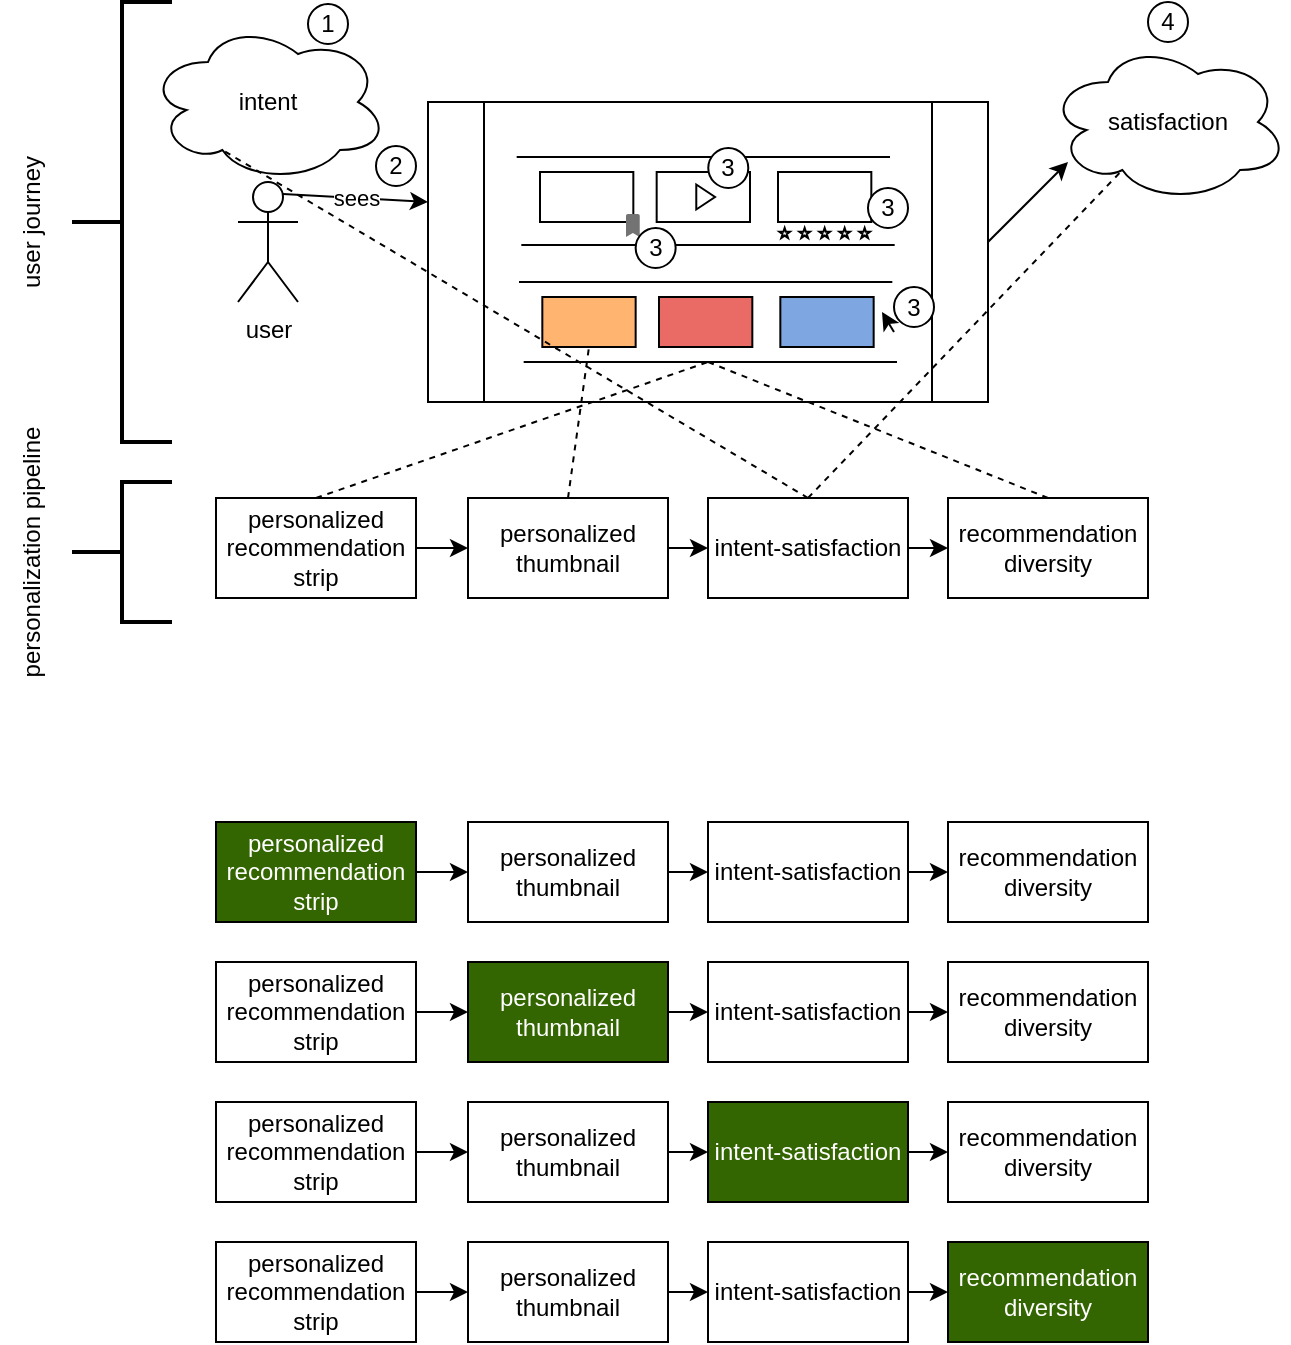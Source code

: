 <mxfile version="21.7.5" type="device">
  <diagram name="Page-1" id="Az8x2k57voQ6nQuQkXxz">
    <mxGraphModel dx="1414" dy="832" grid="1" gridSize="10" guides="1" tooltips="1" connect="1" arrows="1" fold="1" page="1" pageScale="1" pageWidth="850" pageHeight="1100" math="0" shadow="0">
      <root>
        <mxCell id="0" />
        <mxCell id="1" parent="0" />
        <mxCell id="Y36BE1ZCJrBh50Uf27bB-40" style="edgeStyle=orthogonalEdgeStyle;rounded=0;orthogonalLoop=1;jettySize=auto;html=1;exitX=1;exitY=0.5;exitDx=0;exitDy=0;entryX=0;entryY=0.5;entryDx=0;entryDy=0;" parent="1" source="lcejkJ3VUB7gTLv_sKPh-1" target="lcejkJ3VUB7gTLv_sKPh-2" edge="1">
          <mxGeometry relative="1" as="geometry" />
        </mxCell>
        <mxCell id="lcejkJ3VUB7gTLv_sKPh-1" value="personalized recommendation strip" style="rounded=0;whiteSpace=wrap;html=1;" parent="1" vertex="1">
          <mxGeometry x="154" y="288" width="100" height="50" as="geometry" />
        </mxCell>
        <mxCell id="Y36BE1ZCJrBh50Uf27bB-41" style="edgeStyle=orthogonalEdgeStyle;rounded=0;orthogonalLoop=1;jettySize=auto;html=1;exitX=1;exitY=0.5;exitDx=0;exitDy=0;entryX=0;entryY=0.5;entryDx=0;entryDy=0;" parent="1" source="lcejkJ3VUB7gTLv_sKPh-2" target="lcejkJ3VUB7gTLv_sKPh-3" edge="1">
          <mxGeometry relative="1" as="geometry" />
        </mxCell>
        <mxCell id="lcejkJ3VUB7gTLv_sKPh-2" value="personalized thumbnail" style="rounded=0;whiteSpace=wrap;html=1;" parent="1" vertex="1">
          <mxGeometry x="280" y="288" width="100" height="50" as="geometry" />
        </mxCell>
        <mxCell id="Y36BE1ZCJrBh50Uf27bB-42" style="edgeStyle=orthogonalEdgeStyle;rounded=0;orthogonalLoop=1;jettySize=auto;html=1;exitX=1;exitY=0.5;exitDx=0;exitDy=0;entryX=0;entryY=0.5;entryDx=0;entryDy=0;" parent="1" source="lcejkJ3VUB7gTLv_sKPh-3" target="lcejkJ3VUB7gTLv_sKPh-4" edge="1">
          <mxGeometry relative="1" as="geometry" />
        </mxCell>
        <mxCell id="lcejkJ3VUB7gTLv_sKPh-3" value="intent-satisfaction" style="rounded=0;whiteSpace=wrap;html=1;" parent="1" vertex="1">
          <mxGeometry x="400" y="288" width="100" height="50" as="geometry" />
        </mxCell>
        <mxCell id="lcejkJ3VUB7gTLv_sKPh-4" value="recommendation diversity" style="rounded=0;whiteSpace=wrap;html=1;" parent="1" vertex="1">
          <mxGeometry x="520" y="288" width="100" height="50" as="geometry" />
        </mxCell>
        <mxCell id="lcejkJ3VUB7gTLv_sKPh-6" value="intent" style="ellipse;shape=cloud;whiteSpace=wrap;html=1;" parent="1" vertex="1">
          <mxGeometry x="120" y="50" width="120" height="80" as="geometry" />
        </mxCell>
        <mxCell id="lcejkJ3VUB7gTLv_sKPh-7" value="user" style="shape=umlActor;verticalLabelPosition=bottom;verticalAlign=top;html=1;outlineConnect=0;" parent="1" vertex="1">
          <mxGeometry x="165" y="130" width="30" height="60" as="geometry" />
        </mxCell>
        <mxCell id="Y36BE1ZCJrBh50Uf27bB-1" value="" style="group" parent="1" vertex="1" connectable="0">
          <mxGeometry x="260" y="90" width="280" height="150" as="geometry" />
        </mxCell>
        <mxCell id="lcejkJ3VUB7gTLv_sKPh-9" value="" style="shape=process;whiteSpace=wrap;html=1;backgroundOutline=1;" parent="Y36BE1ZCJrBh50Uf27bB-1" vertex="1">
          <mxGeometry width="280" height="150" as="geometry" />
        </mxCell>
        <mxCell id="lcejkJ3VUB7gTLv_sKPh-11" value="" style="endArrow=none;html=1;rounded=0;" parent="Y36BE1ZCJrBh50Uf27bB-1" edge="1">
          <mxGeometry width="50" height="50" relative="1" as="geometry">
            <mxPoint x="44.333" y="27.5" as="sourcePoint" />
            <mxPoint x="231.0" y="27.5" as="targetPoint" />
          </mxGeometry>
        </mxCell>
        <mxCell id="lcejkJ3VUB7gTLv_sKPh-12" value="" style="endArrow=none;html=1;rounded=0;" parent="Y36BE1ZCJrBh50Uf27bB-1" edge="1">
          <mxGeometry width="50" height="50" relative="1" as="geometry">
            <mxPoint x="46.667" y="71.5" as="sourcePoint" />
            <mxPoint x="233.333" y="71.5" as="targetPoint" />
          </mxGeometry>
        </mxCell>
        <mxCell id="lcejkJ3VUB7gTLv_sKPh-14" value="" style="rounded=0;whiteSpace=wrap;html=1;" parent="Y36BE1ZCJrBh50Uf27bB-1" vertex="1">
          <mxGeometry x="56" y="35" width="46.667" height="25" as="geometry" />
        </mxCell>
        <mxCell id="lcejkJ3VUB7gTLv_sKPh-15" value="" style="rounded=0;whiteSpace=wrap;html=1;" parent="Y36BE1ZCJrBh50Uf27bB-1" vertex="1">
          <mxGeometry x="114.333" y="35" width="46.667" height="25" as="geometry" />
        </mxCell>
        <mxCell id="lcejkJ3VUB7gTLv_sKPh-16" value="" style="rounded=0;whiteSpace=wrap;html=1;" parent="Y36BE1ZCJrBh50Uf27bB-1" vertex="1">
          <mxGeometry x="175" y="35" width="46.667" height="25" as="geometry" />
        </mxCell>
        <mxCell id="lcejkJ3VUB7gTLv_sKPh-17" value="" style="endArrow=none;html=1;rounded=0;" parent="Y36BE1ZCJrBh50Uf27bB-1" edge="1">
          <mxGeometry width="50" height="50" relative="1" as="geometry">
            <mxPoint x="45.5" y="90" as="sourcePoint" />
            <mxPoint x="232.167" y="90" as="targetPoint" />
          </mxGeometry>
        </mxCell>
        <mxCell id="lcejkJ3VUB7gTLv_sKPh-18" value="" style="endArrow=none;html=1;rounded=0;" parent="Y36BE1ZCJrBh50Uf27bB-1" edge="1">
          <mxGeometry width="50" height="50" relative="1" as="geometry">
            <mxPoint x="47.833" y="130" as="sourcePoint" />
            <mxPoint x="234.5" y="130" as="targetPoint" />
          </mxGeometry>
        </mxCell>
        <mxCell id="lcejkJ3VUB7gTLv_sKPh-19" value="" style="rounded=0;whiteSpace=wrap;html=1;fillColor=#FFB570;" parent="Y36BE1ZCJrBh50Uf27bB-1" vertex="1">
          <mxGeometry x="57.167" y="97.5" width="46.667" height="25" as="geometry" />
        </mxCell>
        <mxCell id="lcejkJ3VUB7gTLv_sKPh-20" value="" style="rounded=0;whiteSpace=wrap;html=1;fillColor=#EA6B66;" parent="Y36BE1ZCJrBh50Uf27bB-1" vertex="1">
          <mxGeometry x="115.5" y="97.5" width="46.667" height="25" as="geometry" />
        </mxCell>
        <mxCell id="lcejkJ3VUB7gTLv_sKPh-21" value="" style="rounded=0;whiteSpace=wrap;html=1;fillColor=#7EA6E0;" parent="Y36BE1ZCJrBh50Uf27bB-1" vertex="1">
          <mxGeometry x="176.167" y="97.5" width="46.667" height="25" as="geometry" />
        </mxCell>
        <mxCell id="Y36BE1ZCJrBh50Uf27bB-6" value="" style="triangle;whiteSpace=wrap;html=1;" parent="Y36BE1ZCJrBh50Uf27bB-1" vertex="1">
          <mxGeometry x="134.14" y="41.25" width="9.38" height="12.5" as="geometry" />
        </mxCell>
        <mxCell id="Y36BE1ZCJrBh50Uf27bB-18" value="3" style="ellipse;whiteSpace=wrap;html=1;aspect=fixed;" parent="Y36BE1ZCJrBh50Uf27bB-1" vertex="1">
          <mxGeometry x="140.14" y="23" width="20" height="20" as="geometry" />
        </mxCell>
        <mxCell id="Y36BE1ZCJrBh50Uf27bB-24" value="" style="group" parent="Y36BE1ZCJrBh50Uf27bB-1" vertex="1" connectable="0">
          <mxGeometry x="175.7" y="63" width="45.26" height="5" as="geometry" />
        </mxCell>
        <mxCell id="Y36BE1ZCJrBh50Uf27bB-2" value="" style="verticalLabelPosition=bottom;verticalAlign=top;html=1;shape=mxgraph.basic.star" parent="Y36BE1ZCJrBh50Uf27bB-24" vertex="1">
          <mxGeometry width="5.26" height="5" as="geometry" />
        </mxCell>
        <mxCell id="Y36BE1ZCJrBh50Uf27bB-20" value="" style="verticalLabelPosition=bottom;verticalAlign=top;html=1;shape=mxgraph.basic.star" parent="Y36BE1ZCJrBh50Uf27bB-24" vertex="1">
          <mxGeometry x="10" width="5.26" height="5" as="geometry" />
        </mxCell>
        <mxCell id="Y36BE1ZCJrBh50Uf27bB-21" value="" style="verticalLabelPosition=bottom;verticalAlign=top;html=1;shape=mxgraph.basic.star" parent="Y36BE1ZCJrBh50Uf27bB-24" vertex="1">
          <mxGeometry x="20" width="5.26" height="5" as="geometry" />
        </mxCell>
        <mxCell id="Y36BE1ZCJrBh50Uf27bB-22" value="" style="verticalLabelPosition=bottom;verticalAlign=top;html=1;shape=mxgraph.basic.star" parent="Y36BE1ZCJrBh50Uf27bB-24" vertex="1">
          <mxGeometry x="30" width="5.26" height="5" as="geometry" />
        </mxCell>
        <mxCell id="Y36BE1ZCJrBh50Uf27bB-23" value="" style="verticalLabelPosition=bottom;verticalAlign=top;html=1;shape=mxgraph.basic.star" parent="Y36BE1ZCJrBh50Uf27bB-24" vertex="1">
          <mxGeometry x="40" width="5.26" height="5" as="geometry" />
        </mxCell>
        <mxCell id="Y36BE1ZCJrBh50Uf27bB-27" value="3" style="ellipse;whiteSpace=wrap;html=1;aspect=fixed;" parent="Y36BE1ZCJrBh50Uf27bB-1" vertex="1">
          <mxGeometry x="220" y="43" width="20" height="20" as="geometry" />
        </mxCell>
        <mxCell id="Y36BE1ZCJrBh50Uf27bB-43" value="3" style="ellipse;whiteSpace=wrap;html=1;aspect=fixed;" parent="Y36BE1ZCJrBh50Uf27bB-1" vertex="1">
          <mxGeometry x="233" y="92.5" width="20" height="20" as="geometry" />
        </mxCell>
        <mxCell id="bhE_s_iJN0n-Otw8FCLm-1" value="" style="html=1;dashed=0;aspect=fixed;verticalLabelPosition=bottom;verticalAlign=top;align=center;shape=mxgraph.gmdl.bookmark;strokeColor=none;fillColor=#737373;shadow=0;sketch=0;" parent="Y36BE1ZCJrBh50Uf27bB-1" vertex="1">
          <mxGeometry x="99" y="56" width="6.87" height="11.45" as="geometry" />
        </mxCell>
        <mxCell id="bhE_s_iJN0n-Otw8FCLm-2" value="3" style="ellipse;whiteSpace=wrap;html=1;aspect=fixed;" parent="Y36BE1ZCJrBh50Uf27bB-1" vertex="1">
          <mxGeometry x="103.83" y="63" width="20" height="20" as="geometry" />
        </mxCell>
        <mxCell id="bhE_s_iJN0n-Otw8FCLm-4" value="" style="endArrow=classic;html=1;rounded=0;" parent="Y36BE1ZCJrBh50Uf27bB-1" edge="1">
          <mxGeometry width="50" height="50" relative="1" as="geometry">
            <mxPoint x="233" y="115" as="sourcePoint" />
            <mxPoint x="227" y="105" as="targetPoint" />
            <Array as="points">
              <mxPoint x="233" y="115" />
            </Array>
          </mxGeometry>
        </mxCell>
        <mxCell id="Y36BE1ZCJrBh50Uf27bB-9" value="" style="strokeWidth=2;html=1;shape=mxgraph.flowchart.annotation_2;align=left;labelPosition=right;pointerEvents=1;" parent="1" vertex="1">
          <mxGeometry x="82" y="40" width="50" height="220" as="geometry" />
        </mxCell>
        <mxCell id="Y36BE1ZCJrBh50Uf27bB-10" value="user journey" style="text;html=1;strokeColor=none;fillColor=none;align=center;verticalAlign=middle;whiteSpace=wrap;rounded=0;rotation=-90;" parent="1" vertex="1">
          <mxGeometry x="2" y="135" width="120" height="30" as="geometry" />
        </mxCell>
        <mxCell id="Y36BE1ZCJrBh50Uf27bB-11" value="" style="strokeWidth=2;html=1;shape=mxgraph.flowchart.annotation_2;align=left;labelPosition=right;pointerEvents=1;" parent="1" vertex="1">
          <mxGeometry x="82" y="280" width="50" height="70" as="geometry" />
        </mxCell>
        <mxCell id="Y36BE1ZCJrBh50Uf27bB-12" value="personalization pipeline" style="text;html=1;strokeColor=none;fillColor=none;align=center;verticalAlign=middle;whiteSpace=wrap;rounded=0;rotation=-90;" parent="1" vertex="1">
          <mxGeometry x="-33" y="300" width="190" height="30" as="geometry" />
        </mxCell>
        <mxCell id="Y36BE1ZCJrBh50Uf27bB-14" value="1" style="ellipse;whiteSpace=wrap;html=1;aspect=fixed;" parent="1" vertex="1">
          <mxGeometry x="200" y="41" width="20" height="20" as="geometry" />
        </mxCell>
        <mxCell id="Y36BE1ZCJrBh50Uf27bB-16" value="2" style="ellipse;whiteSpace=wrap;html=1;aspect=fixed;" parent="1" vertex="1">
          <mxGeometry x="234" y="112" width="20" height="20" as="geometry" />
        </mxCell>
        <mxCell id="Y36BE1ZCJrBh50Uf27bB-17" value="sees" style="endArrow=classic;html=1;rounded=0;exitX=0.75;exitY=0.1;exitDx=0;exitDy=0;exitPerimeter=0;" parent="1" source="lcejkJ3VUB7gTLv_sKPh-7" edge="1">
          <mxGeometry width="50" height="50" relative="1" as="geometry">
            <mxPoint x="185" y="140" as="sourcePoint" />
            <mxPoint x="260" y="140" as="targetPoint" />
          </mxGeometry>
        </mxCell>
        <mxCell id="Y36BE1ZCJrBh50Uf27bB-29" value="" style="endArrow=classic;html=1;rounded=0;exitX=0.75;exitY=0.1;exitDx=0;exitDy=0;exitPerimeter=0;" parent="1" edge="1">
          <mxGeometry width="50" height="50" relative="1" as="geometry">
            <mxPoint x="540" y="160" as="sourcePoint" />
            <mxPoint x="580" y="120" as="targetPoint" />
          </mxGeometry>
        </mxCell>
        <mxCell id="Y36BE1ZCJrBh50Uf27bB-32" value="4" style="ellipse;whiteSpace=wrap;html=1;aspect=fixed;" parent="1" vertex="1">
          <mxGeometry x="620" y="40" width="20" height="20" as="geometry" />
        </mxCell>
        <mxCell id="Y36BE1ZCJrBh50Uf27bB-33" value="" style="endArrow=none;dashed=1;html=1;rounded=0;exitX=0.5;exitY=0;exitDx=0;exitDy=0;" parent="1" source="lcejkJ3VUB7gTLv_sKPh-1" edge="1">
          <mxGeometry width="50" height="50" relative="1" as="geometry">
            <mxPoint x="410" y="230" as="sourcePoint" />
            <mxPoint x="400" y="220" as="targetPoint" />
          </mxGeometry>
        </mxCell>
        <mxCell id="Y36BE1ZCJrBh50Uf27bB-34" value="" style="endArrow=none;dashed=1;html=1;rounded=0;entryX=0.5;entryY=1;entryDx=0;entryDy=0;exitX=0.5;exitY=0;exitDx=0;exitDy=0;" parent="1" source="lcejkJ3VUB7gTLv_sKPh-2" target="lcejkJ3VUB7gTLv_sKPh-19" edge="1">
          <mxGeometry width="50" height="50" relative="1" as="geometry">
            <mxPoint x="410" y="230" as="sourcePoint" />
            <mxPoint x="460" y="180" as="targetPoint" />
          </mxGeometry>
        </mxCell>
        <mxCell id="Y36BE1ZCJrBh50Uf27bB-35" value="" style="endArrow=none;dashed=1;html=1;rounded=0;exitX=0.5;exitY=0;exitDx=0;exitDy=0;" parent="1" source="lcejkJ3VUB7gTLv_sKPh-4" edge="1">
          <mxGeometry width="50" height="50" relative="1" as="geometry">
            <mxPoint x="410" y="230" as="sourcePoint" />
            <mxPoint x="400" y="220" as="targetPoint" />
          </mxGeometry>
        </mxCell>
        <mxCell id="Y36BE1ZCJrBh50Uf27bB-36" value="" style="endArrow=none;dashed=1;html=1;rounded=0;entryX=0.31;entryY=0.8;entryDx=0;entryDy=0;entryPerimeter=0;exitX=0.5;exitY=0;exitDx=0;exitDy=0;" parent="1" source="lcejkJ3VUB7gTLv_sKPh-3" target="lcejkJ3VUB7gTLv_sKPh-6" edge="1">
          <mxGeometry width="50" height="50" relative="1" as="geometry">
            <mxPoint x="490" y="340" as="sourcePoint" />
            <mxPoint x="540" y="290" as="targetPoint" />
          </mxGeometry>
        </mxCell>
        <mxCell id="Y36BE1ZCJrBh50Uf27bB-39" value="" style="endArrow=none;dashed=1;html=1;rounded=0;exitX=0.5;exitY=0;exitDx=0;exitDy=0;entryX=0.31;entryY=0.8;entryDx=0;entryDy=0;entryPerimeter=0;" parent="1" source="lcejkJ3VUB7gTLv_sKPh-3" target="x5KKbig_Py4zfeKvUgtX-1" edge="1">
          <mxGeometry width="50" height="50" relative="1" as="geometry">
            <mxPoint x="190" y="350" as="sourcePoint" />
            <mxPoint x="590" y="170" as="targetPoint" />
          </mxGeometry>
        </mxCell>
        <mxCell id="x5KKbig_Py4zfeKvUgtX-1" value="satisfaction" style="ellipse;shape=cloud;whiteSpace=wrap;html=1;" parent="1" vertex="1">
          <mxGeometry x="570" y="60" width="120" height="80" as="geometry" />
        </mxCell>
        <mxCell id="g4wPJDuO1S_QUPeGAYAe-1" style="edgeStyle=orthogonalEdgeStyle;rounded=0;orthogonalLoop=1;jettySize=auto;html=1;exitX=1;exitY=0.5;exitDx=0;exitDy=0;entryX=0;entryY=0.5;entryDx=0;entryDy=0;" edge="1" parent="1" source="g4wPJDuO1S_QUPeGAYAe-2" target="g4wPJDuO1S_QUPeGAYAe-4">
          <mxGeometry relative="1" as="geometry" />
        </mxCell>
        <mxCell id="g4wPJDuO1S_QUPeGAYAe-2" value="&lt;font color=&quot;#ffffff&quot;&gt;personalized recommendation strip&lt;/font&gt;" style="rounded=0;whiteSpace=wrap;html=1;fillColor=#336600;shadow=0;" vertex="1" parent="1">
          <mxGeometry x="154" y="450" width="100" height="50" as="geometry" />
        </mxCell>
        <mxCell id="g4wPJDuO1S_QUPeGAYAe-3" style="edgeStyle=orthogonalEdgeStyle;rounded=0;orthogonalLoop=1;jettySize=auto;html=1;exitX=1;exitY=0.5;exitDx=0;exitDy=0;entryX=0;entryY=0.5;entryDx=0;entryDy=0;" edge="1" parent="1" source="g4wPJDuO1S_QUPeGAYAe-4" target="g4wPJDuO1S_QUPeGAYAe-6">
          <mxGeometry relative="1" as="geometry" />
        </mxCell>
        <mxCell id="g4wPJDuO1S_QUPeGAYAe-4" value="personalized thumbnail" style="rounded=0;whiteSpace=wrap;html=1;" vertex="1" parent="1">
          <mxGeometry x="280" y="450" width="100" height="50" as="geometry" />
        </mxCell>
        <mxCell id="g4wPJDuO1S_QUPeGAYAe-5" style="edgeStyle=orthogonalEdgeStyle;rounded=0;orthogonalLoop=1;jettySize=auto;html=1;exitX=1;exitY=0.5;exitDx=0;exitDy=0;entryX=0;entryY=0.5;entryDx=0;entryDy=0;" edge="1" parent="1" source="g4wPJDuO1S_QUPeGAYAe-6" target="g4wPJDuO1S_QUPeGAYAe-7">
          <mxGeometry relative="1" as="geometry" />
        </mxCell>
        <mxCell id="g4wPJDuO1S_QUPeGAYAe-6" value="intent-satisfaction" style="rounded=0;whiteSpace=wrap;html=1;" vertex="1" parent="1">
          <mxGeometry x="400" y="450" width="100" height="50" as="geometry" />
        </mxCell>
        <mxCell id="g4wPJDuO1S_QUPeGAYAe-7" value="recommendation diversity" style="rounded=0;whiteSpace=wrap;html=1;" vertex="1" parent="1">
          <mxGeometry x="520" y="450" width="100" height="50" as="geometry" />
        </mxCell>
        <mxCell id="g4wPJDuO1S_QUPeGAYAe-15" style="edgeStyle=orthogonalEdgeStyle;rounded=0;orthogonalLoop=1;jettySize=auto;html=1;exitX=1;exitY=0.5;exitDx=0;exitDy=0;entryX=0;entryY=0.5;entryDx=0;entryDy=0;" edge="1" parent="1" source="g4wPJDuO1S_QUPeGAYAe-16" target="g4wPJDuO1S_QUPeGAYAe-18">
          <mxGeometry relative="1" as="geometry" />
        </mxCell>
        <mxCell id="g4wPJDuO1S_QUPeGAYAe-16" value="personalized recommendation strip" style="rounded=0;whiteSpace=wrap;html=1;" vertex="1" parent="1">
          <mxGeometry x="154" y="520" width="100" height="50" as="geometry" />
        </mxCell>
        <mxCell id="g4wPJDuO1S_QUPeGAYAe-17" style="edgeStyle=orthogonalEdgeStyle;rounded=0;orthogonalLoop=1;jettySize=auto;html=1;exitX=1;exitY=0.5;exitDx=0;exitDy=0;entryX=0;entryY=0.5;entryDx=0;entryDy=0;" edge="1" parent="1" source="g4wPJDuO1S_QUPeGAYAe-18" target="g4wPJDuO1S_QUPeGAYAe-20">
          <mxGeometry relative="1" as="geometry" />
        </mxCell>
        <mxCell id="g4wPJDuO1S_QUPeGAYAe-18" value="&lt;font color=&quot;#ffffff&quot;&gt;personalized thumbnail&lt;/font&gt;" style="rounded=0;whiteSpace=wrap;html=1;fillColor=#336600;" vertex="1" parent="1">
          <mxGeometry x="280" y="520" width="100" height="50" as="geometry" />
        </mxCell>
        <mxCell id="g4wPJDuO1S_QUPeGAYAe-19" style="edgeStyle=orthogonalEdgeStyle;rounded=0;orthogonalLoop=1;jettySize=auto;html=1;exitX=1;exitY=0.5;exitDx=0;exitDy=0;entryX=0;entryY=0.5;entryDx=0;entryDy=0;" edge="1" parent="1" source="g4wPJDuO1S_QUPeGAYAe-20" target="g4wPJDuO1S_QUPeGAYAe-21">
          <mxGeometry relative="1" as="geometry" />
        </mxCell>
        <mxCell id="g4wPJDuO1S_QUPeGAYAe-20" value="intent-satisfaction" style="rounded=0;whiteSpace=wrap;html=1;" vertex="1" parent="1">
          <mxGeometry x="400" y="520" width="100" height="50" as="geometry" />
        </mxCell>
        <mxCell id="g4wPJDuO1S_QUPeGAYAe-21" value="recommendation diversity" style="rounded=0;whiteSpace=wrap;html=1;" vertex="1" parent="1">
          <mxGeometry x="520" y="520" width="100" height="50" as="geometry" />
        </mxCell>
        <mxCell id="g4wPJDuO1S_QUPeGAYAe-22" style="edgeStyle=orthogonalEdgeStyle;rounded=0;orthogonalLoop=1;jettySize=auto;html=1;exitX=1;exitY=0.5;exitDx=0;exitDy=0;entryX=0;entryY=0.5;entryDx=0;entryDy=0;" edge="1" parent="1" source="g4wPJDuO1S_QUPeGAYAe-23" target="g4wPJDuO1S_QUPeGAYAe-25">
          <mxGeometry relative="1" as="geometry" />
        </mxCell>
        <mxCell id="g4wPJDuO1S_QUPeGAYAe-23" value="personalized recommendation strip" style="rounded=0;whiteSpace=wrap;html=1;" vertex="1" parent="1">
          <mxGeometry x="154" y="590" width="100" height="50" as="geometry" />
        </mxCell>
        <mxCell id="g4wPJDuO1S_QUPeGAYAe-24" style="edgeStyle=orthogonalEdgeStyle;rounded=0;orthogonalLoop=1;jettySize=auto;html=1;exitX=1;exitY=0.5;exitDx=0;exitDy=0;entryX=0;entryY=0.5;entryDx=0;entryDy=0;" edge="1" parent="1" source="g4wPJDuO1S_QUPeGAYAe-25" target="g4wPJDuO1S_QUPeGAYAe-27">
          <mxGeometry relative="1" as="geometry" />
        </mxCell>
        <mxCell id="g4wPJDuO1S_QUPeGAYAe-25" value="personalized thumbnail" style="rounded=0;whiteSpace=wrap;html=1;" vertex="1" parent="1">
          <mxGeometry x="280" y="590" width="100" height="50" as="geometry" />
        </mxCell>
        <mxCell id="g4wPJDuO1S_QUPeGAYAe-26" style="edgeStyle=orthogonalEdgeStyle;rounded=0;orthogonalLoop=1;jettySize=auto;html=1;exitX=1;exitY=0.5;exitDx=0;exitDy=0;entryX=0;entryY=0.5;entryDx=0;entryDy=0;" edge="1" parent="1" source="g4wPJDuO1S_QUPeGAYAe-27" target="g4wPJDuO1S_QUPeGAYAe-28">
          <mxGeometry relative="1" as="geometry" />
        </mxCell>
        <mxCell id="g4wPJDuO1S_QUPeGAYAe-27" value="&lt;font color=&quot;#ffffff&quot;&gt;intent-satisfaction&lt;/font&gt;" style="rounded=0;whiteSpace=wrap;html=1;fillColor=#336600;" vertex="1" parent="1">
          <mxGeometry x="400" y="590" width="100" height="50" as="geometry" />
        </mxCell>
        <mxCell id="g4wPJDuO1S_QUPeGAYAe-28" value="recommendation diversity" style="rounded=0;whiteSpace=wrap;html=1;" vertex="1" parent="1">
          <mxGeometry x="520" y="590" width="100" height="50" as="geometry" />
        </mxCell>
        <mxCell id="g4wPJDuO1S_QUPeGAYAe-29" style="edgeStyle=orthogonalEdgeStyle;rounded=0;orthogonalLoop=1;jettySize=auto;html=1;exitX=1;exitY=0.5;exitDx=0;exitDy=0;entryX=0;entryY=0.5;entryDx=0;entryDy=0;" edge="1" parent="1" source="g4wPJDuO1S_QUPeGAYAe-30" target="g4wPJDuO1S_QUPeGAYAe-32">
          <mxGeometry relative="1" as="geometry" />
        </mxCell>
        <mxCell id="g4wPJDuO1S_QUPeGAYAe-30" value="personalized recommendation strip" style="rounded=0;whiteSpace=wrap;html=1;" vertex="1" parent="1">
          <mxGeometry x="154" y="660" width="100" height="50" as="geometry" />
        </mxCell>
        <mxCell id="g4wPJDuO1S_QUPeGAYAe-31" style="edgeStyle=orthogonalEdgeStyle;rounded=0;orthogonalLoop=1;jettySize=auto;html=1;exitX=1;exitY=0.5;exitDx=0;exitDy=0;entryX=0;entryY=0.5;entryDx=0;entryDy=0;" edge="1" parent="1" source="g4wPJDuO1S_QUPeGAYAe-32" target="g4wPJDuO1S_QUPeGAYAe-34">
          <mxGeometry relative="1" as="geometry" />
        </mxCell>
        <mxCell id="g4wPJDuO1S_QUPeGAYAe-32" value="personalized thumbnail" style="rounded=0;whiteSpace=wrap;html=1;" vertex="1" parent="1">
          <mxGeometry x="280" y="660" width="100" height="50" as="geometry" />
        </mxCell>
        <mxCell id="g4wPJDuO1S_QUPeGAYAe-33" style="edgeStyle=orthogonalEdgeStyle;rounded=0;orthogonalLoop=1;jettySize=auto;html=1;exitX=1;exitY=0.5;exitDx=0;exitDy=0;entryX=0;entryY=0.5;entryDx=0;entryDy=0;" edge="1" parent="1" source="g4wPJDuO1S_QUPeGAYAe-34" target="g4wPJDuO1S_QUPeGAYAe-35">
          <mxGeometry relative="1" as="geometry" />
        </mxCell>
        <mxCell id="g4wPJDuO1S_QUPeGAYAe-34" value="intent-satisfaction" style="rounded=0;whiteSpace=wrap;html=1;" vertex="1" parent="1">
          <mxGeometry x="400" y="660" width="100" height="50" as="geometry" />
        </mxCell>
        <mxCell id="g4wPJDuO1S_QUPeGAYAe-35" value="&lt;font color=&quot;#ffffff&quot;&gt;recommendation diversity&lt;/font&gt;" style="rounded=0;whiteSpace=wrap;html=1;fillColor=#336600;" vertex="1" parent="1">
          <mxGeometry x="520" y="660" width="100" height="50" as="geometry" />
        </mxCell>
      </root>
    </mxGraphModel>
  </diagram>
</mxfile>
